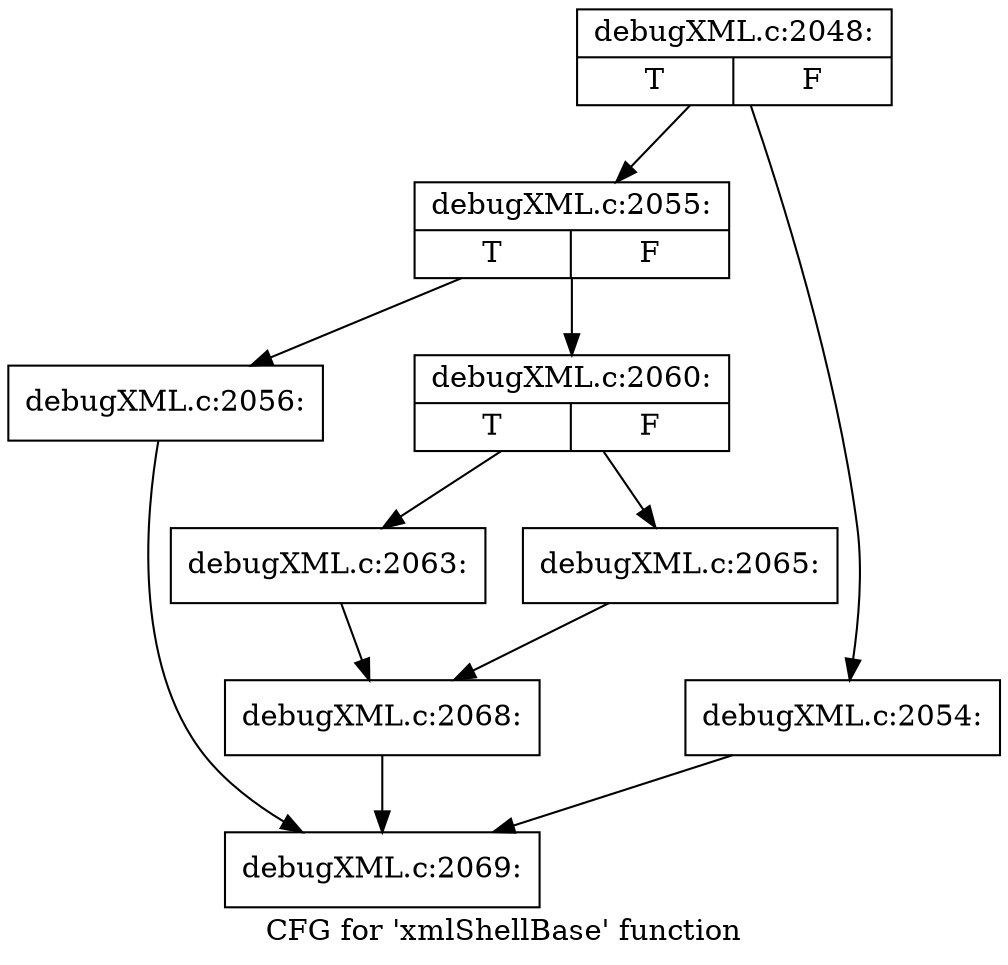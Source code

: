 digraph "CFG for 'xmlShellBase' function" {
	label="CFG for 'xmlShellBase' function";

	Node0x563aec5faeb0 [shape=record,label="{debugXML.c:2048:|{<s0>T|<s1>F}}"];
	Node0x563aec5faeb0 -> Node0x563aec5fc540;
	Node0x563aec5faeb0 -> Node0x563aec5fc4f0;
	Node0x563aec5fc4f0 [shape=record,label="{debugXML.c:2054:}"];
	Node0x563aec5fc4f0 -> Node0x563aec5f5e60;
	Node0x563aec5fc540 [shape=record,label="{debugXML.c:2055:|{<s0>T|<s1>F}}"];
	Node0x563aec5fc540 -> Node0x563aec5fc940;
	Node0x563aec5fc540 -> Node0x563aec5fc990;
	Node0x563aec5fc940 [shape=record,label="{debugXML.c:2056:}"];
	Node0x563aec5fc940 -> Node0x563aec5f5e60;
	Node0x563aec5fc990 [shape=record,label="{debugXML.c:2060:|{<s0>T|<s1>F}}"];
	Node0x563aec5fc990 -> Node0x563aec5fdb60;
	Node0x563aec5fc990 -> Node0x563aec5fdc00;
	Node0x563aec5fdb60 [shape=record,label="{debugXML.c:2063:}"];
	Node0x563aec5fdb60 -> Node0x563aec5fdbb0;
	Node0x563aec5fdc00 [shape=record,label="{debugXML.c:2065:}"];
	Node0x563aec5fdc00 -> Node0x563aec5fdbb0;
	Node0x563aec5fdbb0 [shape=record,label="{debugXML.c:2068:}"];
	Node0x563aec5fdbb0 -> Node0x563aec5f5e60;
	Node0x563aec5f5e60 [shape=record,label="{debugXML.c:2069:}"];
}
